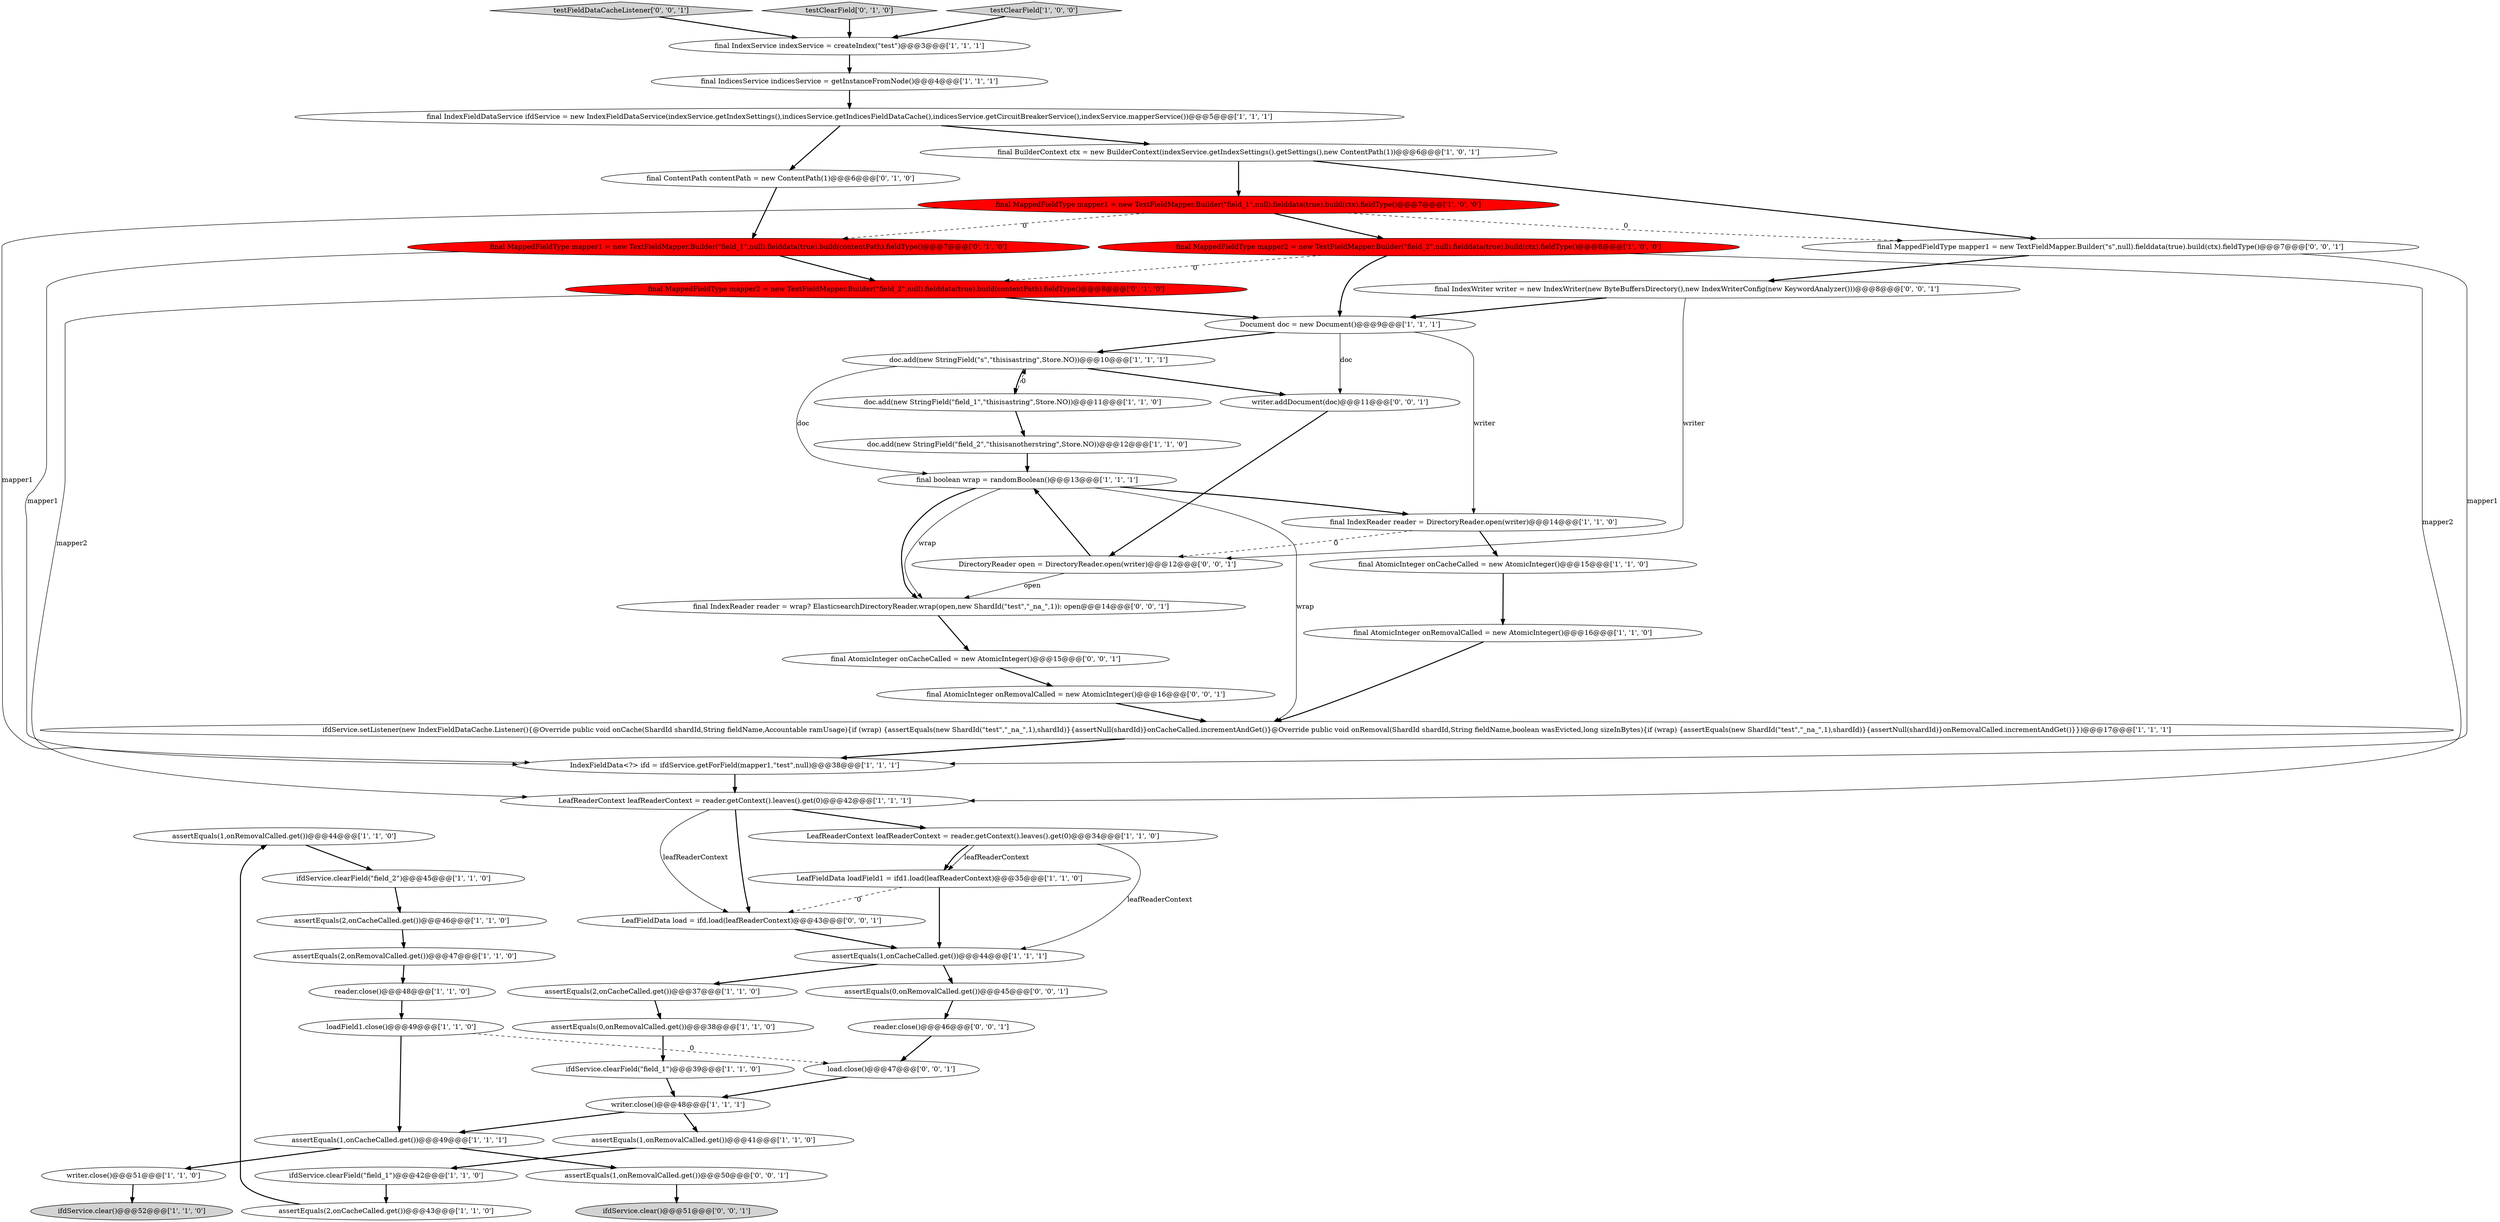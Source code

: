 digraph {
9 [style = filled, label = "assertEquals(1,onRemovalCalled.get())@@@44@@@['1', '1', '0']", fillcolor = white, shape = ellipse image = "AAA0AAABBB1BBB"];
14 [style = filled, label = "assertEquals(1,onCacheCalled.get())@@@49@@@['1', '1', '1']", fillcolor = white, shape = ellipse image = "AAA0AAABBB1BBB"];
39 [style = filled, label = "final MappedFieldType mapper1 = new TextFieldMapper.Builder(\"field_1\",null).fielddata(true).build(contentPath).fieldType()@@@7@@@['0', '1', '0']", fillcolor = red, shape = ellipse image = "AAA1AAABBB2BBB"];
42 [style = filled, label = "final MappedFieldType mapper1 = new TextFieldMapper.Builder(\"s\",null).fielddata(true).build(ctx).fieldType()@@@7@@@['0', '0', '1']", fillcolor = white, shape = ellipse image = "AAA0AAABBB3BBB"];
46 [style = filled, label = "assertEquals(1,onRemovalCalled.get())@@@50@@@['0', '0', '1']", fillcolor = white, shape = ellipse image = "AAA0AAABBB3BBB"];
24 [style = filled, label = "final MappedFieldType mapper1 = new TextFieldMapper.Builder(\"field_1\",null).fielddata(true).build(ctx).fieldType()@@@7@@@['1', '0', '0']", fillcolor = red, shape = ellipse image = "AAA1AAABBB1BBB"];
5 [style = filled, label = "ifdService.setListener(new IndexFieldDataCache.Listener(){@Override public void onCache(ShardId shardId,String fieldName,Accountable ramUsage){if (wrap) {assertEquals(new ShardId(\"test\",\"_na_\",1),shardId)}{assertNull(shardId)}onCacheCalled.incrementAndGet()}@Override public void onRemoval(ShardId shardId,String fieldName,boolean wasEvicted,long sizeInBytes){if (wrap) {assertEquals(new ShardId(\"test\",\"_na_\",1),shardId)}{assertNull(shardId)}onRemovalCalled.incrementAndGet()}})@@@17@@@['1', '1', '1']", fillcolor = white, shape = ellipse image = "AAA0AAABBB1BBB"];
32 [style = filled, label = "ifdService.clearField(\"field_1\")@@@39@@@['1', '1', '0']", fillcolor = white, shape = ellipse image = "AAA0AAABBB1BBB"];
36 [style = filled, label = "ifdService.clear()@@@52@@@['1', '1', '0']", fillcolor = lightgray, shape = ellipse image = "AAA0AAABBB1BBB"];
51 [style = filled, label = "final IndexReader reader = wrap? ElasticsearchDirectoryReader.wrap(open,new ShardId(\"test\",\"_na_\",1)): open@@@14@@@['0', '0', '1']", fillcolor = white, shape = ellipse image = "AAA0AAABBB3BBB"];
4 [style = filled, label = "writer.close()@@@48@@@['1', '1', '1']", fillcolor = white, shape = ellipse image = "AAA0AAABBB1BBB"];
18 [style = filled, label = "final IndexFieldDataService ifdService = new IndexFieldDataService(indexService.getIndexSettings(),indicesService.getIndicesFieldDataCache(),indicesService.getCircuitBreakerService(),indexService.mapperService())@@@5@@@['1', '1', '1']", fillcolor = white, shape = ellipse image = "AAA0AAABBB1BBB"];
13 [style = filled, label = "final boolean wrap = randomBoolean()@@@13@@@['1', '1', '1']", fillcolor = white, shape = ellipse image = "AAA0AAABBB1BBB"];
6 [style = filled, label = "assertEquals(1,onRemovalCalled.get())@@@41@@@['1', '1', '0']", fillcolor = white, shape = ellipse image = "AAA0AAABBB1BBB"];
26 [style = filled, label = "doc.add(new StringField(\"s\",\"thisisastring\",Store.NO))@@@10@@@['1', '1', '1']", fillcolor = white, shape = ellipse image = "AAA0AAABBB1BBB"];
53 [style = filled, label = "LeafFieldData load = ifd.load(leafReaderContext)@@@43@@@['0', '0', '1']", fillcolor = white, shape = ellipse image = "AAA0AAABBB3BBB"];
21 [style = filled, label = "LeafReaderContext leafReaderContext = reader.getContext().leaves().get(0)@@@42@@@['1', '1', '1']", fillcolor = white, shape = ellipse image = "AAA0AAABBB1BBB"];
43 [style = filled, label = "DirectoryReader open = DirectoryReader.open(writer)@@@12@@@['0', '0', '1']", fillcolor = white, shape = ellipse image = "AAA0AAABBB3BBB"];
29 [style = filled, label = "final AtomicInteger onCacheCalled = new AtomicInteger()@@@15@@@['1', '1', '0']", fillcolor = white, shape = ellipse image = "AAA0AAABBB1BBB"];
1 [style = filled, label = "assertEquals(2,onRemovalCalled.get())@@@47@@@['1', '1', '0']", fillcolor = white, shape = ellipse image = "AAA0AAABBB1BBB"];
10 [style = filled, label = "reader.close()@@@48@@@['1', '1', '0']", fillcolor = white, shape = ellipse image = "AAA0AAABBB1BBB"];
35 [style = filled, label = "loadField1.close()@@@49@@@['1', '1', '0']", fillcolor = white, shape = ellipse image = "AAA0AAABBB1BBB"];
49 [style = filled, label = "final IndexWriter writer = new IndexWriter(new ByteBuffersDirectory(),new IndexWriterConfig(new KeywordAnalyzer()))@@@8@@@['0', '0', '1']", fillcolor = white, shape = ellipse image = "AAA0AAABBB3BBB"];
45 [style = filled, label = "testFieldDataCacheListener['0', '0', '1']", fillcolor = lightgray, shape = diamond image = "AAA0AAABBB3BBB"];
40 [style = filled, label = "testClearField['0', '1', '0']", fillcolor = lightgray, shape = diamond image = "AAA0AAABBB2BBB"];
7 [style = filled, label = "testClearField['1', '0', '0']", fillcolor = lightgray, shape = diamond image = "AAA0AAABBB1BBB"];
52 [style = filled, label = "load.close()@@@47@@@['0', '0', '1']", fillcolor = white, shape = ellipse image = "AAA0AAABBB3BBB"];
16 [style = filled, label = "final IndexService indexService = createIndex(\"test\")@@@3@@@['1', '1', '1']", fillcolor = white, shape = ellipse image = "AAA0AAABBB1BBB"];
50 [style = filled, label = "assertEquals(0,onRemovalCalled.get())@@@45@@@['0', '0', '1']", fillcolor = white, shape = ellipse image = "AAA0AAABBB3BBB"];
2 [style = filled, label = "final MappedFieldType mapper2 = new TextFieldMapper.Builder(\"field_2\",null).fielddata(true).build(ctx).fieldType()@@@8@@@['1', '0', '0']", fillcolor = red, shape = ellipse image = "AAA1AAABBB1BBB"];
15 [style = filled, label = "final AtomicInteger onRemovalCalled = new AtomicInteger()@@@16@@@['1', '1', '0']", fillcolor = white, shape = ellipse image = "AAA0AAABBB1BBB"];
54 [style = filled, label = "final AtomicInteger onRemovalCalled = new AtomicInteger()@@@16@@@['0', '0', '1']", fillcolor = white, shape = ellipse image = "AAA0AAABBB3BBB"];
27 [style = filled, label = "IndexFieldData<?> ifd = ifdService.getForField(mapper1,\"test\",null)@@@38@@@['1', '1', '1']", fillcolor = white, shape = ellipse image = "AAA0AAABBB1BBB"];
8 [style = filled, label = "doc.add(new StringField(\"field_2\",\"thisisanotherstring\",Store.NO))@@@12@@@['1', '1', '0']", fillcolor = white, shape = ellipse image = "AAA0AAABBB1BBB"];
28 [style = filled, label = "writer.close()@@@51@@@['1', '1', '0']", fillcolor = white, shape = ellipse image = "AAA0AAABBB1BBB"];
0 [style = filled, label = "doc.add(new StringField(\"field_1\",\"thisisastring\",Store.NO))@@@11@@@['1', '1', '0']", fillcolor = white, shape = ellipse image = "AAA0AAABBB1BBB"];
22 [style = filled, label = "LeafFieldData loadField1 = ifd1.load(leafReaderContext)@@@35@@@['1', '1', '0']", fillcolor = white, shape = ellipse image = "AAA0AAABBB1BBB"];
30 [style = filled, label = "final IndexReader reader = DirectoryReader.open(writer)@@@14@@@['1', '1', '0']", fillcolor = white, shape = ellipse image = "AAA0AAABBB1BBB"];
3 [style = filled, label = "Document doc = new Document()@@@9@@@['1', '1', '1']", fillcolor = white, shape = ellipse image = "AAA0AAABBB1BBB"];
25 [style = filled, label = "ifdService.clearField(\"field_2\")@@@45@@@['1', '1', '0']", fillcolor = white, shape = ellipse image = "AAA0AAABBB1BBB"];
38 [style = filled, label = "final ContentPath contentPath = new ContentPath(1)@@@6@@@['0', '1', '0']", fillcolor = white, shape = ellipse image = "AAA0AAABBB2BBB"];
20 [style = filled, label = "LeafReaderContext leafReaderContext = reader.getContext().leaves().get(0)@@@34@@@['1', '1', '0']", fillcolor = white, shape = ellipse image = "AAA0AAABBB1BBB"];
44 [style = filled, label = "final AtomicInteger onCacheCalled = new AtomicInteger()@@@15@@@['0', '0', '1']", fillcolor = white, shape = ellipse image = "AAA0AAABBB3BBB"];
34 [style = filled, label = "assertEquals(2,onCacheCalled.get())@@@43@@@['1', '1', '0']", fillcolor = white, shape = ellipse image = "AAA0AAABBB1BBB"];
48 [style = filled, label = "reader.close()@@@46@@@['0', '0', '1']", fillcolor = white, shape = ellipse image = "AAA0AAABBB3BBB"];
41 [style = filled, label = "writer.addDocument(doc)@@@11@@@['0', '0', '1']", fillcolor = white, shape = ellipse image = "AAA0AAABBB3BBB"];
12 [style = filled, label = "assertEquals(2,onCacheCalled.get())@@@46@@@['1', '1', '0']", fillcolor = white, shape = ellipse image = "AAA0AAABBB1BBB"];
17 [style = filled, label = "assertEquals(1,onCacheCalled.get())@@@44@@@['1', '1', '1']", fillcolor = white, shape = ellipse image = "AAA0AAABBB1BBB"];
23 [style = filled, label = "final IndicesService indicesService = getInstanceFromNode()@@@4@@@['1', '1', '1']", fillcolor = white, shape = ellipse image = "AAA0AAABBB1BBB"];
11 [style = filled, label = "assertEquals(0,onRemovalCalled.get())@@@38@@@['1', '1', '0']", fillcolor = white, shape = ellipse image = "AAA0AAABBB1BBB"];
31 [style = filled, label = "final BuilderContext ctx = new BuilderContext(indexService.getIndexSettings().getSettings(),new ContentPath(1))@@@6@@@['1', '0', '1']", fillcolor = white, shape = ellipse image = "AAA0AAABBB1BBB"];
33 [style = filled, label = "ifdService.clearField(\"field_1\")@@@42@@@['1', '1', '0']", fillcolor = white, shape = ellipse image = "AAA0AAABBB1BBB"];
19 [style = filled, label = "assertEquals(2,onCacheCalled.get())@@@37@@@['1', '1', '0']", fillcolor = white, shape = ellipse image = "AAA0AAABBB1BBB"];
47 [style = filled, label = "ifdService.clear()@@@51@@@['0', '0', '1']", fillcolor = lightgray, shape = ellipse image = "AAA0AAABBB3BBB"];
37 [style = filled, label = "final MappedFieldType mapper2 = new TextFieldMapper.Builder(\"field_2\",null).fielddata(true).build(contentPath).fieldType()@@@8@@@['0', '1', '0']", fillcolor = red, shape = ellipse image = "AAA1AAABBB2BBB"];
18->38 [style = bold, label=""];
39->37 [style = bold, label=""];
44->54 [style = bold, label=""];
18->31 [style = bold, label=""];
29->15 [style = bold, label=""];
4->14 [style = bold, label=""];
34->9 [style = bold, label=""];
21->53 [style = solid, label="leafReaderContext"];
28->36 [style = bold, label=""];
42->27 [style = solid, label="mapper1"];
3->30 [style = solid, label="writer"];
24->2 [style = bold, label=""];
39->27 [style = solid, label="mapper1"];
4->6 [style = bold, label=""];
3->41 [style = solid, label="doc"];
31->24 [style = bold, label=""];
2->3 [style = bold, label=""];
43->51 [style = solid, label="open"];
13->51 [style = solid, label="wrap"];
52->4 [style = bold, label=""];
51->44 [style = bold, label=""];
3->26 [style = bold, label=""];
10->35 [style = bold, label=""];
45->16 [style = bold, label=""];
19->11 [style = bold, label=""];
11->32 [style = bold, label=""];
14->28 [style = bold, label=""];
0->26 [style = dashed, label="0"];
13->30 [style = bold, label=""];
16->23 [style = bold, label=""];
37->21 [style = solid, label="mapper2"];
50->48 [style = bold, label=""];
46->47 [style = bold, label=""];
12->1 [style = bold, label=""];
38->39 [style = bold, label=""];
35->14 [style = bold, label=""];
24->39 [style = dashed, label="0"];
30->29 [style = bold, label=""];
17->19 [style = bold, label=""];
20->22 [style = solid, label="leafReaderContext"];
15->5 [style = bold, label=""];
30->43 [style = dashed, label="0"];
37->3 [style = bold, label=""];
20->22 [style = bold, label=""];
24->42 [style = dashed, label="0"];
22->53 [style = dashed, label="0"];
43->13 [style = bold, label=""];
13->51 [style = bold, label=""];
48->52 [style = bold, label=""];
31->42 [style = bold, label=""];
26->41 [style = bold, label=""];
26->0 [style = bold, label=""];
17->50 [style = bold, label=""];
21->20 [style = bold, label=""];
40->16 [style = bold, label=""];
25->12 [style = bold, label=""];
20->17 [style = solid, label="leafReaderContext"];
6->33 [style = bold, label=""];
9->25 [style = bold, label=""];
2->37 [style = dashed, label="0"];
14->46 [style = bold, label=""];
7->16 [style = bold, label=""];
53->17 [style = bold, label=""];
0->8 [style = bold, label=""];
24->27 [style = solid, label="mapper1"];
13->5 [style = solid, label="wrap"];
35->52 [style = dashed, label="0"];
22->17 [style = bold, label=""];
49->3 [style = bold, label=""];
26->13 [style = solid, label="doc"];
42->49 [style = bold, label=""];
32->4 [style = bold, label=""];
5->27 [style = bold, label=""];
54->5 [style = bold, label=""];
1->10 [style = bold, label=""];
27->21 [style = bold, label=""];
33->34 [style = bold, label=""];
41->43 [style = bold, label=""];
23->18 [style = bold, label=""];
49->43 [style = solid, label="writer"];
8->13 [style = bold, label=""];
2->21 [style = solid, label="mapper2"];
21->53 [style = bold, label=""];
}
